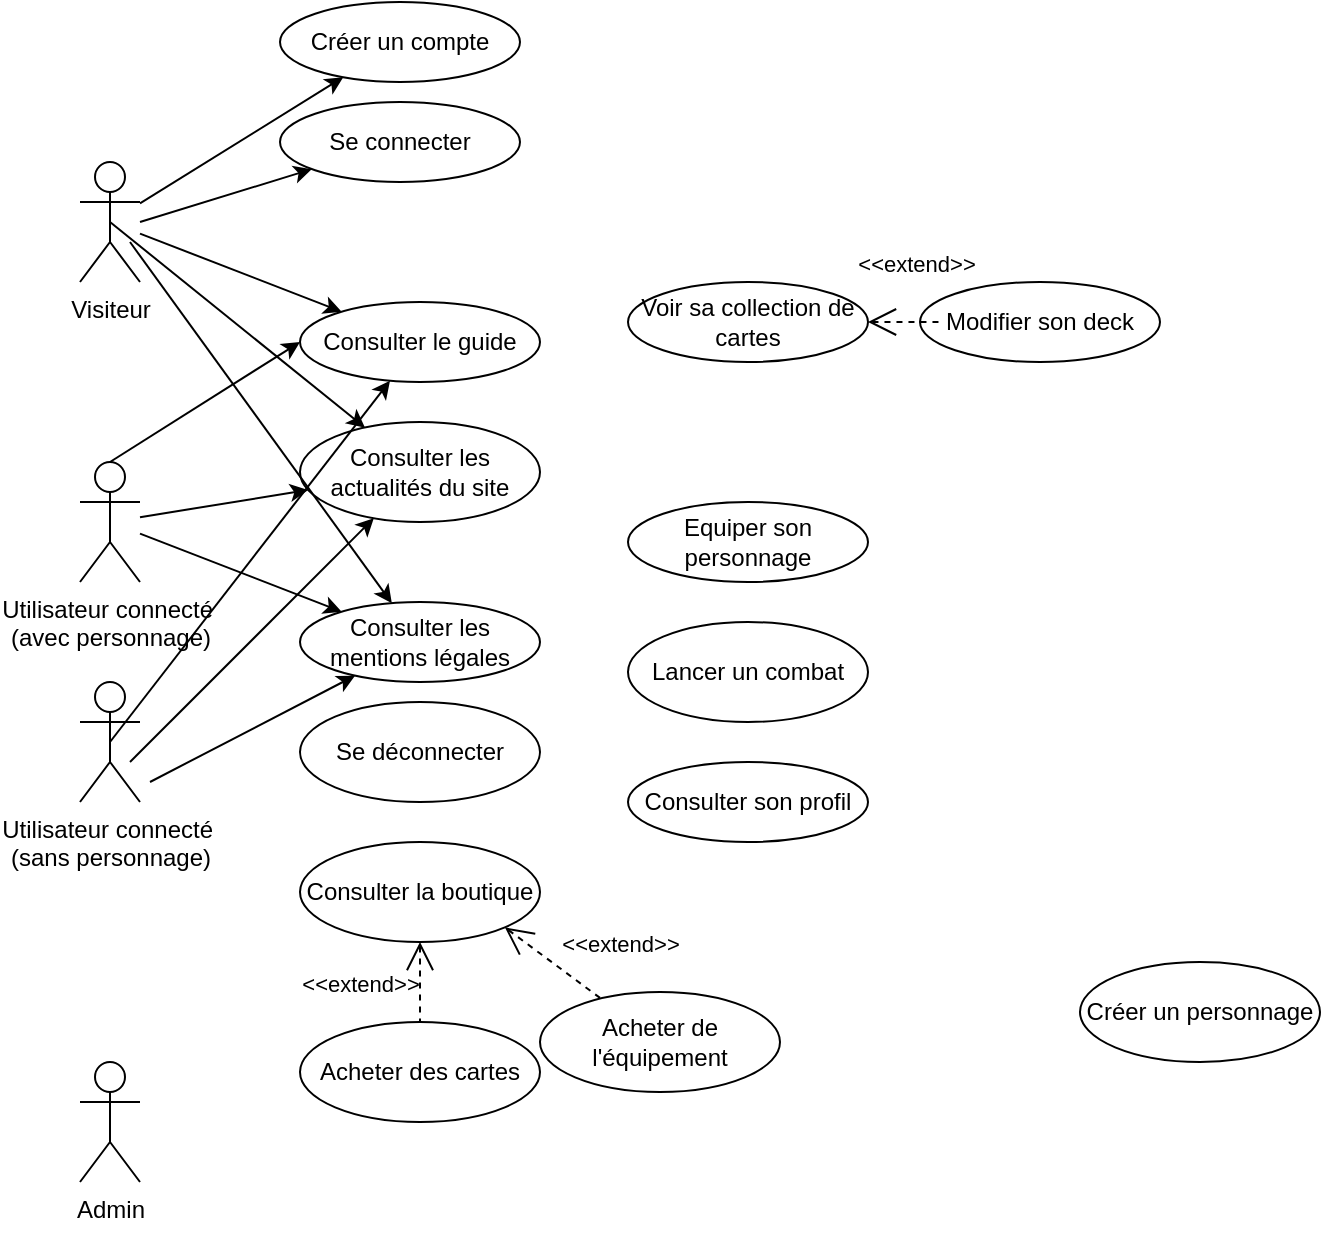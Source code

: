 <mxfile version="24.7.14">
  <diagram name="Page-1" id="s-X5KFM3s4Uk3z4-7ppp">
    <mxGraphModel dx="1434" dy="752" grid="1" gridSize="10" guides="1" tooltips="1" connect="1" arrows="1" fold="1" page="1" pageScale="1" pageWidth="827" pageHeight="1169" math="0" shadow="0">
      <root>
        <mxCell id="0" />
        <mxCell id="1" parent="0" />
        <mxCell id="ZJ0YUTRqLwALlBvn8h17-1" value="Visiteur" style="shape=umlActor;verticalLabelPosition=bottom;verticalAlign=top;html=1;outlineConnect=0;" vertex="1" parent="1">
          <mxGeometry x="80" y="120" width="30" height="60" as="geometry" />
        </mxCell>
        <mxCell id="ZJ0YUTRqLwALlBvn8h17-2" value="&lt;div&gt;Utilisateur connecté&amp;nbsp;&lt;/div&gt;&lt;div&gt;(avec personnage)&lt;/div&gt;" style="shape=umlActor;verticalLabelPosition=bottom;verticalAlign=top;html=1;outlineConnect=0;" vertex="1" parent="1">
          <mxGeometry x="80" y="270" width="30" height="60" as="geometry" />
        </mxCell>
        <mxCell id="ZJ0YUTRqLwALlBvn8h17-5" value="Admin&lt;div&gt;&lt;br&gt;&lt;/div&gt;" style="shape=umlActor;verticalLabelPosition=bottom;verticalAlign=top;html=1;outlineConnect=0;" vertex="1" parent="1">
          <mxGeometry x="80" y="570" width="30" height="60" as="geometry" />
        </mxCell>
        <mxCell id="ZJ0YUTRqLwALlBvn8h17-10" value="Consulter le guide" style="ellipse;whiteSpace=wrap;html=1;" vertex="1" parent="1">
          <mxGeometry x="190" y="190" width="120" height="40" as="geometry" />
        </mxCell>
        <mxCell id="ZJ0YUTRqLwALlBvn8h17-11" value="Consulter les actualités du site" style="ellipse;whiteSpace=wrap;html=1;" vertex="1" parent="1">
          <mxGeometry x="190" y="250" width="120" height="50" as="geometry" />
        </mxCell>
        <mxCell id="ZJ0YUTRqLwALlBvn8h17-12" value="Consulter les mentions légales" style="ellipse;whiteSpace=wrap;html=1;" vertex="1" parent="1">
          <mxGeometry x="190" y="340" width="120" height="40" as="geometry" />
        </mxCell>
        <mxCell id="ZJ0YUTRqLwALlBvn8h17-15" value="Lancer un combat" style="ellipse;whiteSpace=wrap;html=1;" vertex="1" parent="1">
          <mxGeometry x="354" y="350" width="120" height="50" as="geometry" />
        </mxCell>
        <mxCell id="ZJ0YUTRqLwALlBvn8h17-16" value="Equiper son personnage" style="ellipse;whiteSpace=wrap;html=1;" vertex="1" parent="1">
          <mxGeometry x="354" y="290" width="120" height="40" as="geometry" />
        </mxCell>
        <mxCell id="ZJ0YUTRqLwALlBvn8h17-17" value="Modifier son deck" style="ellipse;whiteSpace=wrap;html=1;" vertex="1" parent="1">
          <mxGeometry x="500" y="180" width="120" height="40" as="geometry" />
        </mxCell>
        <mxCell id="ZJ0YUTRqLwALlBvn8h17-18" value="Consulter son profil" style="ellipse;whiteSpace=wrap;html=1;" vertex="1" parent="1">
          <mxGeometry x="354" y="420" width="120" height="40" as="geometry" />
        </mxCell>
        <mxCell id="ZJ0YUTRqLwALlBvn8h17-20" value="Créer un compte" style="ellipse;whiteSpace=wrap;html=1;" vertex="1" parent="1">
          <mxGeometry x="180" y="40" width="120" height="40" as="geometry" />
        </mxCell>
        <mxCell id="ZJ0YUTRqLwALlBvn8h17-21" value="Créer un personnage" style="ellipse;whiteSpace=wrap;html=1;" vertex="1" parent="1">
          <mxGeometry x="580" y="520" width="120" height="50" as="geometry" />
        </mxCell>
        <mxCell id="ZJ0YUTRqLwALlBvn8h17-22" value="Se connecter" style="ellipse;whiteSpace=wrap;html=1;" vertex="1" parent="1">
          <mxGeometry x="180" y="90" width="120" height="40" as="geometry" />
        </mxCell>
        <mxCell id="ZJ0YUTRqLwALlBvn8h17-23" value="Consulter la boutique" style="ellipse;whiteSpace=wrap;html=1;" vertex="1" parent="1">
          <mxGeometry x="190" y="460" width="120" height="50" as="geometry" />
        </mxCell>
        <mxCell id="ZJ0YUTRqLwALlBvn8h17-24" value="Acheter des cartes" style="ellipse;whiteSpace=wrap;html=1;" vertex="1" parent="1">
          <mxGeometry x="190" y="550" width="120" height="50" as="geometry" />
        </mxCell>
        <mxCell id="ZJ0YUTRqLwALlBvn8h17-25" value="Acheter de l&#39;équipement" style="ellipse;whiteSpace=wrap;html=1;" vertex="1" parent="1">
          <mxGeometry x="310" y="535" width="120" height="50" as="geometry" />
        </mxCell>
        <mxCell id="ZJ0YUTRqLwALlBvn8h17-30" value="&amp;lt;&amp;lt;extend&amp;gt;&amp;gt;" style="edgeStyle=none;html=1;startArrow=open;endArrow=none;startSize=12;verticalAlign=bottom;dashed=1;labelBackgroundColor=none;rounded=0;entryX=0.5;entryY=0;entryDx=0;entryDy=0;exitX=0.5;exitY=1;exitDx=0;exitDy=0;" edge="1" parent="1" source="ZJ0YUTRqLwALlBvn8h17-23" target="ZJ0YUTRqLwALlBvn8h17-24">
          <mxGeometry x="0.5" y="-30" width="160" relative="1" as="geometry">
            <mxPoint x="380" y="570" as="sourcePoint" />
            <mxPoint x="540" y="570" as="targetPoint" />
            <mxPoint as="offset" />
          </mxGeometry>
        </mxCell>
        <mxCell id="ZJ0YUTRqLwALlBvn8h17-31" value="&amp;lt;&amp;lt;extend&amp;gt;&amp;gt;" style="edgeStyle=none;html=1;startArrow=open;endArrow=none;startSize=12;verticalAlign=bottom;dashed=1;labelBackgroundColor=none;rounded=0;exitX=1;exitY=1;exitDx=0;exitDy=0;" edge="1" parent="1" source="ZJ0YUTRqLwALlBvn8h17-23" target="ZJ0YUTRqLwALlBvn8h17-25">
          <mxGeometry x="0.892" y="20" width="160" relative="1" as="geometry">
            <mxPoint x="410" y="543" as="sourcePoint" />
            <mxPoint x="290" y="620" as="targetPoint" />
            <mxPoint as="offset" />
          </mxGeometry>
        </mxCell>
        <mxCell id="ZJ0YUTRqLwALlBvn8h17-32" value="" style="endArrow=classic;html=1;rounded=0;" edge="1" parent="1" source="ZJ0YUTRqLwALlBvn8h17-1" target="ZJ0YUTRqLwALlBvn8h17-10">
          <mxGeometry width="50" height="50" relative="1" as="geometry">
            <mxPoint x="390" y="410" as="sourcePoint" />
            <mxPoint x="440" y="360" as="targetPoint" />
          </mxGeometry>
        </mxCell>
        <mxCell id="ZJ0YUTRqLwALlBvn8h17-33" value="" style="endArrow=classic;html=1;rounded=0;exitX=0.5;exitY=0.5;exitDx=0;exitDy=0;exitPerimeter=0;" edge="1" parent="1" source="ZJ0YUTRqLwALlBvn8h17-1" target="ZJ0YUTRqLwALlBvn8h17-11">
          <mxGeometry width="50" height="50" relative="1" as="geometry">
            <mxPoint x="120" y="152" as="sourcePoint" />
            <mxPoint x="215" y="99" as="targetPoint" />
          </mxGeometry>
        </mxCell>
        <mxCell id="ZJ0YUTRqLwALlBvn8h17-34" value="" style="endArrow=classic;html=1;rounded=0;exitX=0.5;exitY=0.5;exitDx=0;exitDy=0;exitPerimeter=0;" edge="1" parent="1" target="ZJ0YUTRqLwALlBvn8h17-12">
          <mxGeometry width="50" height="50" relative="1" as="geometry">
            <mxPoint x="105" y="160" as="sourcePoint" />
            <mxPoint x="185" y="145" as="targetPoint" />
          </mxGeometry>
        </mxCell>
        <mxCell id="ZJ0YUTRqLwALlBvn8h17-35" value="" style="endArrow=classic;html=1;rounded=0;" edge="1" parent="1" target="ZJ0YUTRqLwALlBvn8h17-22">
          <mxGeometry width="50" height="50" relative="1" as="geometry">
            <mxPoint x="110" y="150" as="sourcePoint" />
            <mxPoint x="201" y="176" as="targetPoint" />
          </mxGeometry>
        </mxCell>
        <mxCell id="ZJ0YUTRqLwALlBvn8h17-36" value="" style="endArrow=classic;html=1;rounded=0;" edge="1" parent="1" source="ZJ0YUTRqLwALlBvn8h17-1" target="ZJ0YUTRqLwALlBvn8h17-20">
          <mxGeometry width="50" height="50" relative="1" as="geometry">
            <mxPoint x="120" y="160" as="sourcePoint" />
            <mxPoint x="206" y="134" as="targetPoint" />
          </mxGeometry>
        </mxCell>
        <mxCell id="ZJ0YUTRqLwALlBvn8h17-37" value="Se déconnecter" style="ellipse;whiteSpace=wrap;html=1;" vertex="1" parent="1">
          <mxGeometry x="190" y="390" width="120" height="50" as="geometry" />
        </mxCell>
        <mxCell id="ZJ0YUTRqLwALlBvn8h17-38" value="" style="endArrow=classic;html=1;rounded=0;exitX=0.5;exitY=0;exitDx=0;exitDy=0;exitPerimeter=0;entryX=0;entryY=0.5;entryDx=0;entryDy=0;" edge="1" parent="1" source="ZJ0YUTRqLwALlBvn8h17-2" target="ZJ0YUTRqLwALlBvn8h17-10">
          <mxGeometry width="50" height="50" relative="1" as="geometry">
            <mxPoint x="390" y="410" as="sourcePoint" />
            <mxPoint x="440" y="360" as="targetPoint" />
          </mxGeometry>
        </mxCell>
        <mxCell id="ZJ0YUTRqLwALlBvn8h17-39" value="" style="endArrow=classic;html=1;rounded=0;" edge="1" parent="1" source="ZJ0YUTRqLwALlBvn8h17-2" target="ZJ0YUTRqLwALlBvn8h17-11">
          <mxGeometry width="50" height="50" relative="1" as="geometry">
            <mxPoint x="105" y="410" as="sourcePoint" />
            <mxPoint x="200" y="220" as="targetPoint" />
          </mxGeometry>
        </mxCell>
        <mxCell id="ZJ0YUTRqLwALlBvn8h17-40" value="" style="endArrow=classic;html=1;rounded=0;" edge="1" parent="1" source="ZJ0YUTRqLwALlBvn8h17-2" target="ZJ0YUTRqLwALlBvn8h17-12">
          <mxGeometry width="50" height="50" relative="1" as="geometry">
            <mxPoint x="115" y="420" as="sourcePoint" />
            <mxPoint x="235" y="308" as="targetPoint" />
          </mxGeometry>
        </mxCell>
        <mxCell id="ZJ0YUTRqLwALlBvn8h17-41" value="Voir sa collection de cartes" style="ellipse;whiteSpace=wrap;html=1;" vertex="1" parent="1">
          <mxGeometry x="354" y="180" width="120" height="40" as="geometry" />
        </mxCell>
        <mxCell id="ZJ0YUTRqLwALlBvn8h17-42" value="&amp;lt;&amp;lt;extend&amp;gt;&amp;gt;" style="edgeStyle=none;html=1;startArrow=open;endArrow=none;startSize=12;verticalAlign=bottom;dashed=1;labelBackgroundColor=none;rounded=0;exitX=1;exitY=0.5;exitDx=0;exitDy=0;" edge="1" parent="1" source="ZJ0YUTRqLwALlBvn8h17-41">
          <mxGeometry x="0.333" y="20" width="160" relative="1" as="geometry">
            <mxPoint x="450" y="200" as="sourcePoint" />
            <mxPoint x="510" y="200" as="targetPoint" />
            <mxPoint as="offset" />
          </mxGeometry>
        </mxCell>
        <mxCell id="ZJ0YUTRqLwALlBvn8h17-43" value="Utilisateur connecté&amp;nbsp;&lt;div&gt;(sans personnage)&lt;/div&gt;" style="shape=umlActor;verticalLabelPosition=bottom;verticalAlign=top;html=1;outlineConnect=0;" vertex="1" parent="1">
          <mxGeometry x="80" y="380" width="30" height="60" as="geometry" />
        </mxCell>
        <mxCell id="ZJ0YUTRqLwALlBvn8h17-45" value="" style="endArrow=classic;html=1;rounded=0;exitX=0.5;exitY=0.5;exitDx=0;exitDy=0;exitPerimeter=0;" edge="1" parent="1" source="ZJ0YUTRqLwALlBvn8h17-43" target="ZJ0YUTRqLwALlBvn8h17-10">
          <mxGeometry width="50" height="50" relative="1" as="geometry">
            <mxPoint x="390" y="410" as="sourcePoint" />
            <mxPoint x="440" y="360" as="targetPoint" />
          </mxGeometry>
        </mxCell>
        <mxCell id="ZJ0YUTRqLwALlBvn8h17-46" value="" style="endArrow=classic;html=1;rounded=0;exitX=0.5;exitY=0.5;exitDx=0;exitDy=0;exitPerimeter=0;" edge="1" parent="1" target="ZJ0YUTRqLwALlBvn8h17-11">
          <mxGeometry width="50" height="50" relative="1" as="geometry">
            <mxPoint x="105" y="420" as="sourcePoint" />
            <mxPoint x="245" y="239" as="targetPoint" />
          </mxGeometry>
        </mxCell>
        <mxCell id="ZJ0YUTRqLwALlBvn8h17-47" value="" style="endArrow=classic;html=1;rounded=0;exitX=0.5;exitY=0.5;exitDx=0;exitDy=0;exitPerimeter=0;" edge="1" parent="1" target="ZJ0YUTRqLwALlBvn8h17-12">
          <mxGeometry width="50" height="50" relative="1" as="geometry">
            <mxPoint x="115" y="430" as="sourcePoint" />
            <mxPoint x="237" y="308" as="targetPoint" />
          </mxGeometry>
        </mxCell>
      </root>
    </mxGraphModel>
  </diagram>
</mxfile>
